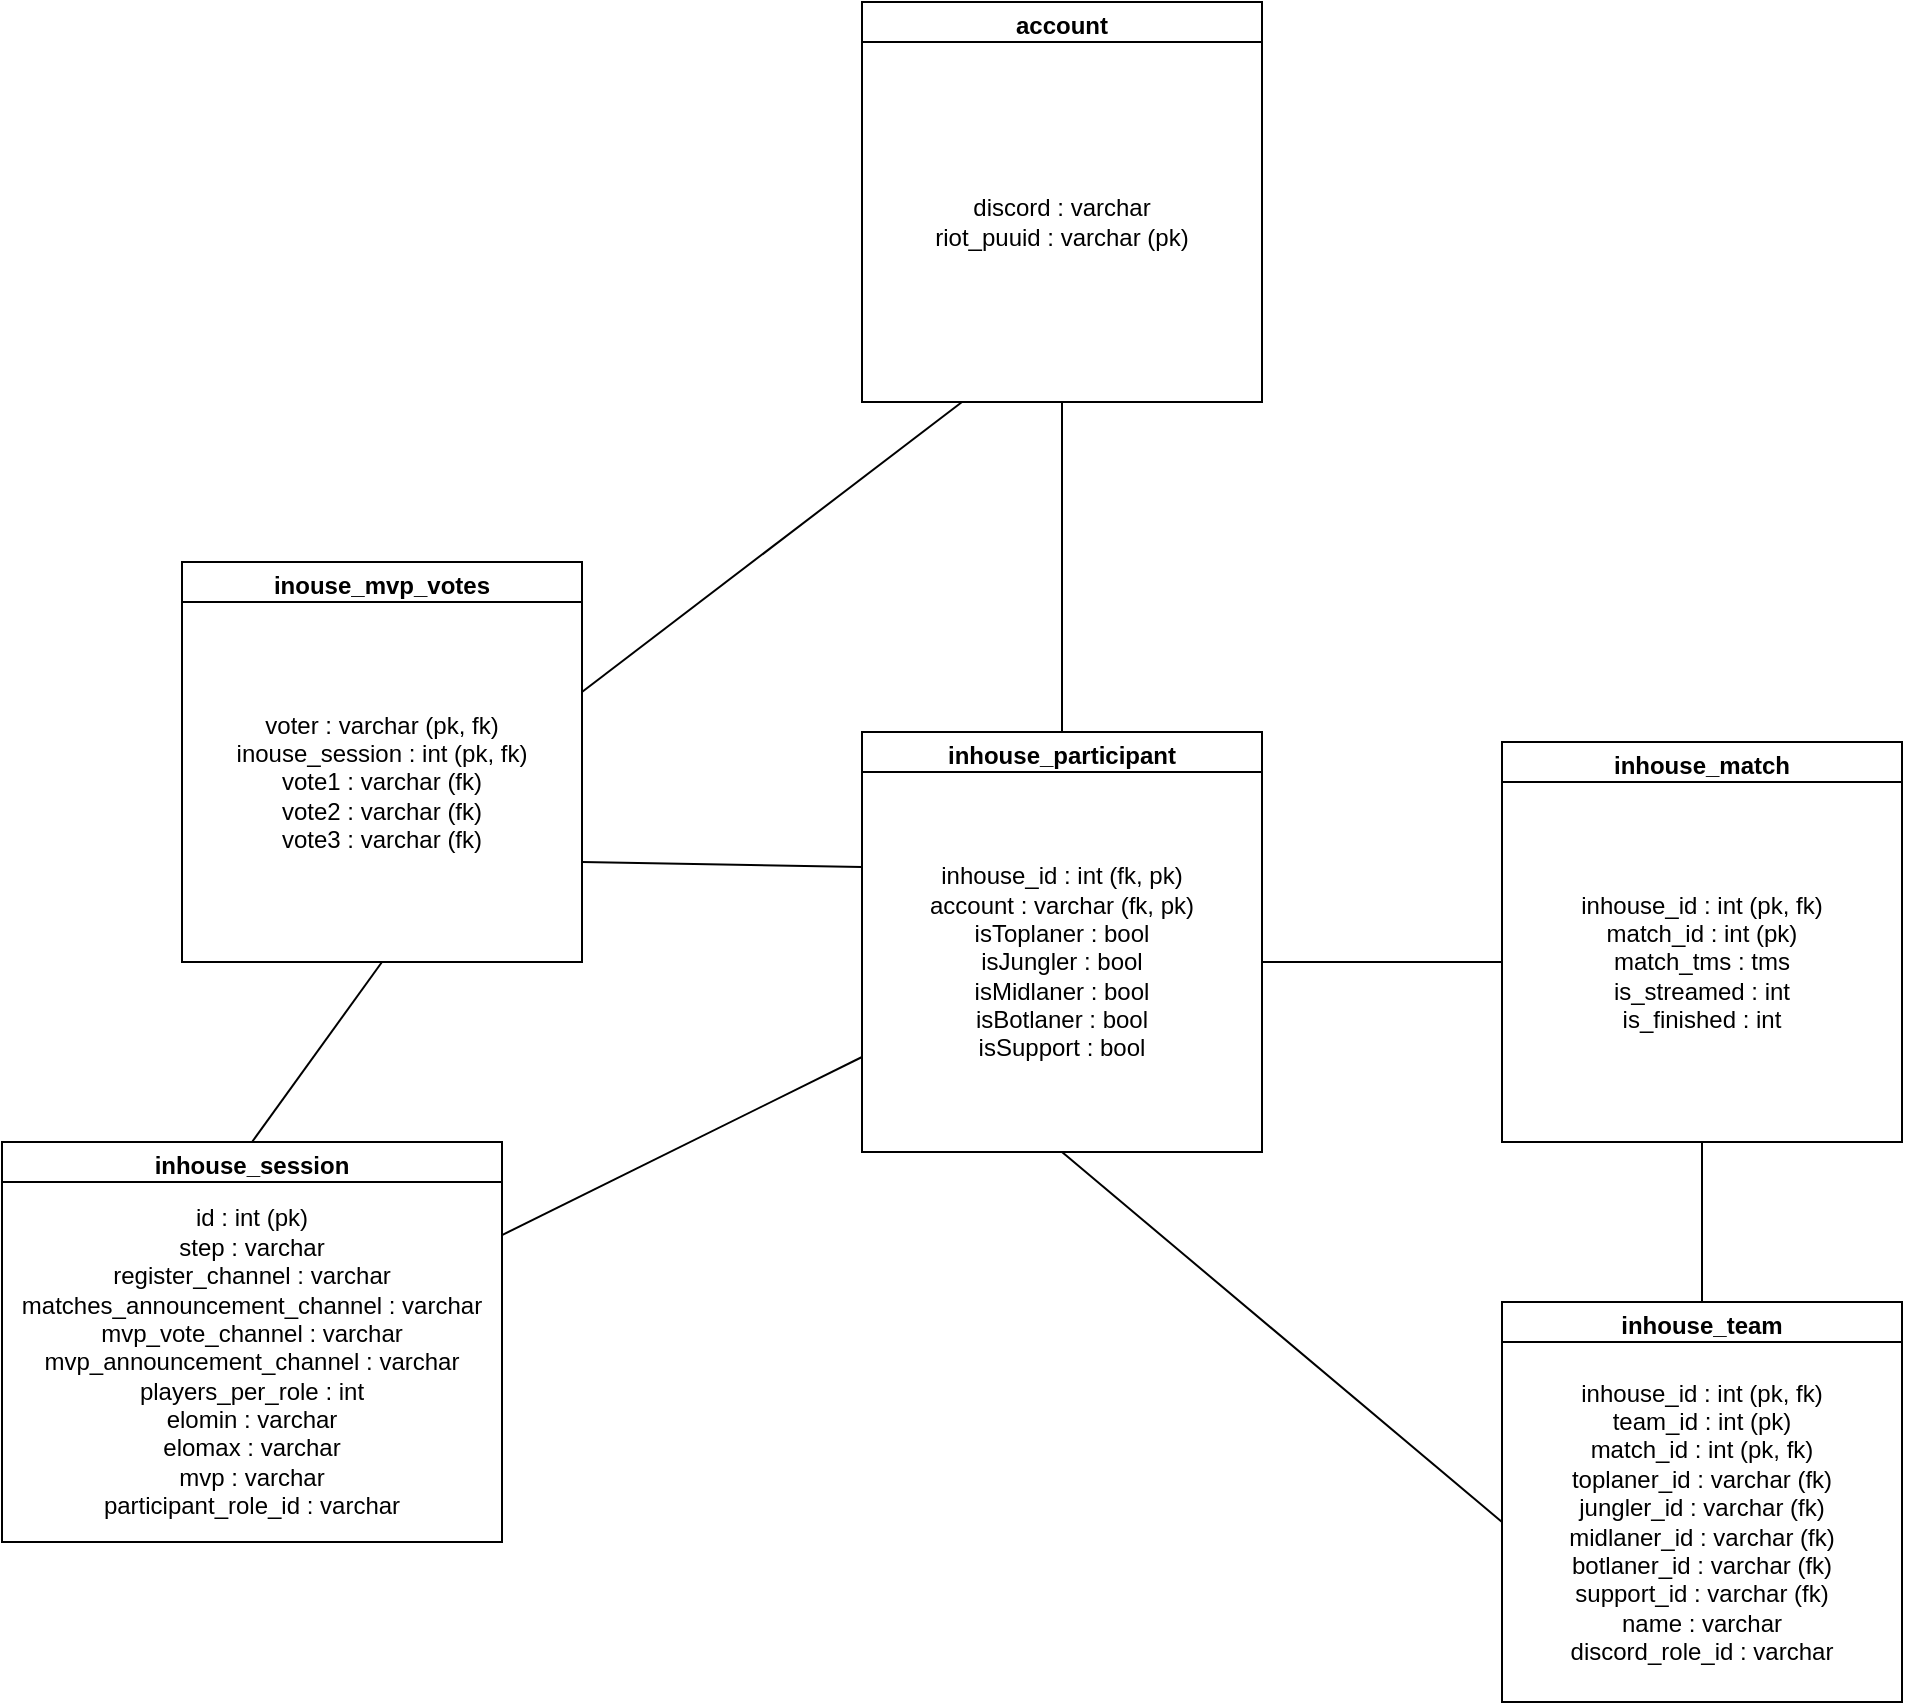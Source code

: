<mxfile>
    <diagram id="OKbopJxg0UrW6eN5WAiy" name="Page-1">
        <mxGraphModel dx="2244" dy="625" grid="1" gridSize="10" guides="1" tooltips="1" connect="1" arrows="1" fold="1" page="1" pageScale="1" pageWidth="850" pageHeight="1100" math="0" shadow="0">
            <root>
                <mxCell id="0"/>
                <mxCell id="1" parent="0"/>
                <mxCell id="13" value="account" style="swimlane;whiteSpace=wrap;html=1;" parent="1" vertex="1">
                    <mxGeometry x="300" y="120" width="200" height="200" as="geometry"/>
                </mxCell>
                <mxCell id="14" value="discord : varchar&lt;br&gt;riot_puuid : varchar (pk)" style="rounded=0;whiteSpace=wrap;html=1;" parent="13" vertex="1">
                    <mxGeometry y="20" width="200" height="180" as="geometry"/>
                </mxCell>
                <mxCell id="18" value="inhouse_session" style="swimlane;whiteSpace=wrap;html=1;" parent="1" vertex="1">
                    <mxGeometry x="-130" y="690" width="250" height="200" as="geometry"/>
                </mxCell>
                <mxCell id="19" value="id : int (pk)&lt;br&gt;step : varchar&lt;br&gt;register_channel : varchar&lt;br&gt;matches_announcement_channel : varchar&lt;br&gt;mvp_vote_channel : varchar&lt;br&gt;mvp_announcement_channel : varchar&lt;br&gt;players_per_role : int&lt;br&gt;elomin : varchar&lt;br&gt;elomax : varchar&lt;br&gt;mvp : varchar&lt;br&gt;participant_role_id : varchar" style="rounded=0;whiteSpace=wrap;html=1;" parent="18" vertex="1">
                    <mxGeometry y="20" width="250" height="180" as="geometry"/>
                </mxCell>
                <mxCell id="20" value="inhouse_participant" style="swimlane;whiteSpace=wrap;html=1;" parent="1" vertex="1">
                    <mxGeometry x="300" y="485" width="200" height="210" as="geometry"/>
                </mxCell>
                <mxCell id="21" value="inhouse_id : int (fk, pk)&lt;br&gt;account : varchar (fk, pk)&lt;br&gt;isToplaner : bool&lt;br&gt;isJungler : bool&lt;br&gt;isMidlaner : bool&lt;br&gt;isBotlaner : bool&lt;br&gt;isSupport : bool" style="rounded=0;whiteSpace=wrap;html=1;" parent="20" vertex="1">
                    <mxGeometry y="20" width="200" height="190" as="geometry"/>
                </mxCell>
                <mxCell id="22" value="" style="endArrow=none;html=1;exitX=1.001;exitY=0.147;exitDx=0;exitDy=0;entryX=0;entryY=0.75;entryDx=0;entryDy=0;exitPerimeter=0;" parent="1" source="19" target="21" edge="1">
                    <mxGeometry width="50" height="50" relative="1" as="geometry">
                        <mxPoint x="280" y="460" as="sourcePoint"/>
                        <mxPoint x="330" y="410" as="targetPoint"/>
                    </mxGeometry>
                </mxCell>
                <mxCell id="23" value="inhouse_match" style="swimlane;whiteSpace=wrap;html=1;" parent="1" vertex="1">
                    <mxGeometry x="620" y="490" width="200" height="200" as="geometry"/>
                </mxCell>
                <mxCell id="24" value="inhouse_id : int (pk, fk)&lt;br&gt;match_id : int (pk)&lt;br&gt;match_tms : tms&lt;br&gt;is_streamed : int&lt;br&gt;is_finished : int" style="rounded=0;whiteSpace=wrap;html=1;" parent="23" vertex="1">
                    <mxGeometry y="20" width="200" height="180" as="geometry"/>
                </mxCell>
                <mxCell id="25" value="inhouse_team" style="swimlane;whiteSpace=wrap;html=1;" parent="1" vertex="1">
                    <mxGeometry x="620" y="770" width="200" height="200" as="geometry"/>
                </mxCell>
                <mxCell id="27" value="inhouse_id : int (pk, fk)&lt;br&gt;team_id : int (pk)&lt;br&gt;match_id : int (pk, fk)&lt;br&gt;toplaner_id : varchar (fk)&lt;br&gt;jungler_id : varchar (fk)&lt;br&gt;midlaner_id : varchar (fk)&lt;br&gt;botlaner_id : varchar (fk)&lt;br&gt;support_id : varchar (fk)&lt;br&gt;name : varchar&lt;br&gt;discord_role_id : varchar" style="rounded=0;whiteSpace=wrap;html=1;" parent="25" vertex="1">
                    <mxGeometry y="20" width="200" height="180" as="geometry"/>
                </mxCell>
                <mxCell id="28" value="" style="endArrow=none;html=1;exitX=1;exitY=0.5;exitDx=0;exitDy=0;entryX=0;entryY=0.5;entryDx=0;entryDy=0;" parent="1" source="21" target="24" edge="1">
                    <mxGeometry width="50" height="50" relative="1" as="geometry">
                        <mxPoint x="680" y="620" as="sourcePoint"/>
                        <mxPoint x="730" y="570" as="targetPoint"/>
                    </mxGeometry>
                </mxCell>
                <mxCell id="30" value="" style="endArrow=none;html=1;exitX=0.5;exitY=1;exitDx=0;exitDy=0;entryX=0;entryY=0.5;entryDx=0;entryDy=0;" parent="1" source="20" target="27" edge="1">
                    <mxGeometry width="50" height="50" relative="1" as="geometry">
                        <mxPoint x="660" y="740" as="sourcePoint"/>
                        <mxPoint x="710" y="690" as="targetPoint"/>
                    </mxGeometry>
                </mxCell>
                <mxCell id="31" value="" style="endArrow=none;html=1;exitX=0.5;exitY=0;exitDx=0;exitDy=0;entryX=0.5;entryY=1;entryDx=0;entryDy=0;" parent="1" source="25" target="23" edge="1">
                    <mxGeometry width="50" height="50" relative="1" as="geometry">
                        <mxPoint x="770" y="710" as="sourcePoint"/>
                        <mxPoint x="820" y="660" as="targetPoint"/>
                    </mxGeometry>
                </mxCell>
                <mxCell id="33" value="" style="endArrow=none;html=1;entryX=0.5;entryY=1;entryDx=0;entryDy=0;exitX=0.5;exitY=0;exitDx=0;exitDy=0;" parent="1" source="20" target="13" edge="1">
                    <mxGeometry width="50" height="50" relative="1" as="geometry">
                        <mxPoint x="480" y="420" as="sourcePoint"/>
                        <mxPoint x="530" y="370" as="targetPoint"/>
                    </mxGeometry>
                </mxCell>
                <mxCell id="36" value="inouse_mvp_votes" style="swimlane;whiteSpace=wrap;html=1;" parent="1" vertex="1">
                    <mxGeometry x="-40" y="400" width="200" height="200" as="geometry"/>
                </mxCell>
                <mxCell id="37" value="voter : varchar (pk, fk)&lt;br&gt;inouse_session : int (pk, fk)&lt;br&gt;vote1 : varchar (fk)&lt;br&gt;vote2 : varchar (fk)&lt;br&gt;vote3 : varchar (fk)" style="rounded=0;whiteSpace=wrap;html=1;" parent="36" vertex="1">
                    <mxGeometry y="20" width="200" height="180" as="geometry"/>
                </mxCell>
                <mxCell id="38" value="" style="endArrow=none;html=1;exitX=0;exitY=0.25;exitDx=0;exitDy=0;entryX=1;entryY=0.75;entryDx=0;entryDy=0;" parent="1" source="21" target="36" edge="1">
                    <mxGeometry width="50" height="50" relative="1" as="geometry">
                        <mxPoint x="260" y="460" as="sourcePoint"/>
                        <mxPoint x="310" y="410" as="targetPoint"/>
                    </mxGeometry>
                </mxCell>
                <mxCell id="39" value="" style="endArrow=none;html=1;exitX=1;exitY=0.25;exitDx=0;exitDy=0;entryX=0.25;entryY=1;entryDx=0;entryDy=0;" parent="1" source="37" target="13" edge="1">
                    <mxGeometry width="50" height="50" relative="1" as="geometry">
                        <mxPoint x="260" y="460" as="sourcePoint"/>
                        <mxPoint x="310" y="410" as="targetPoint"/>
                    </mxGeometry>
                </mxCell>
                <mxCell id="40" value="" style="endArrow=none;html=1;exitX=0.5;exitY=1;exitDx=0;exitDy=0;entryX=0.5;entryY=0;entryDx=0;entryDy=0;" parent="1" source="36" target="18" edge="1">
                    <mxGeometry width="50" height="50" relative="1" as="geometry">
                        <mxPoint x="170" y="660" as="sourcePoint"/>
                        <mxPoint x="220" y="610" as="targetPoint"/>
                    </mxGeometry>
                </mxCell>
            </root>
        </mxGraphModel>
    </diagram>
</mxfile>